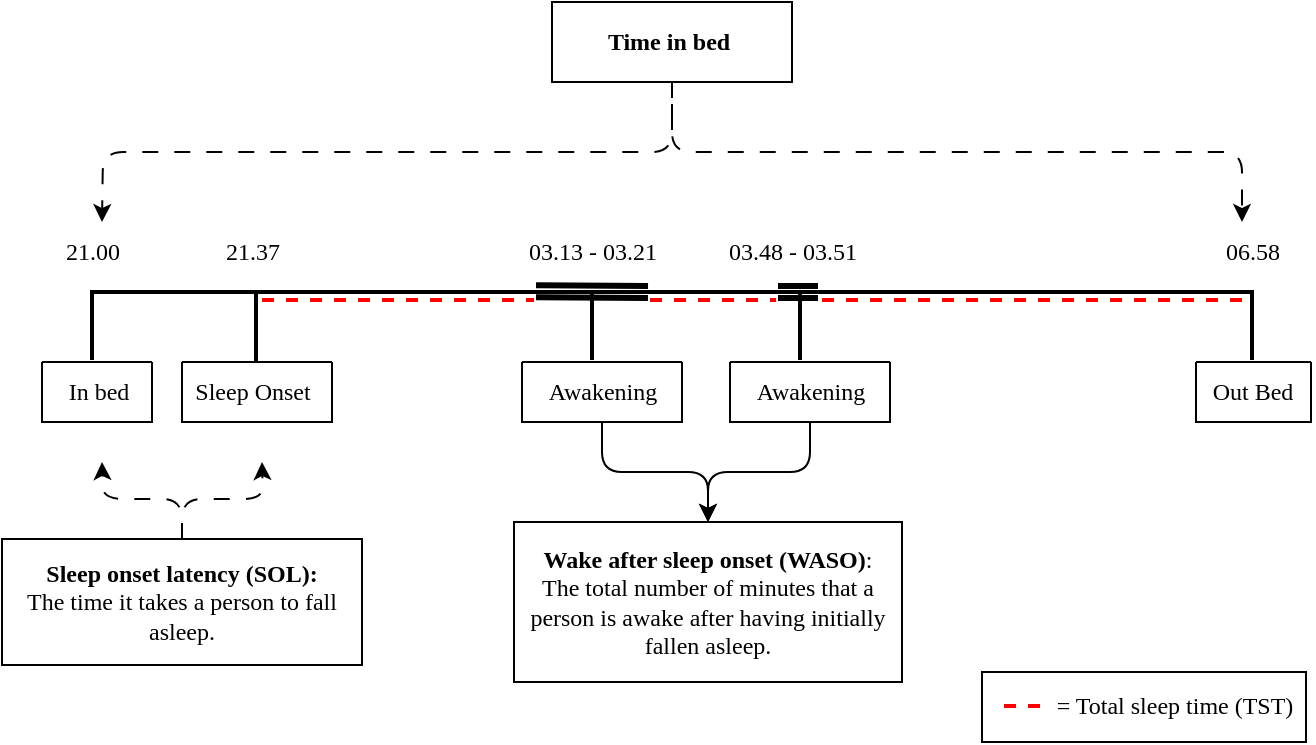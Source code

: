 <mxfile version="22.1.2" type="github">
  <diagram name="Side-1" id="C1oGiQ3anEXHUjQ1uSzQ">
    <mxGraphModel dx="1426" dy="793" grid="1" gridSize="10" guides="1" tooltips="1" connect="1" arrows="1" fold="1" page="1" pageScale="1" pageWidth="827" pageHeight="1169" math="0" shadow="0">
      <root>
        <mxCell id="0" />
        <mxCell id="1" parent="0" />
        <mxCell id="nResc2J95Kc2uAZXSNH7-85" value="" style="rounded=0;whiteSpace=wrap;html=1;" parent="1" vertex="1">
          <mxGeometry x="630" y="435" width="162" height="35" as="geometry" />
        </mxCell>
        <mxCell id="nResc2J95Kc2uAZXSNH7-19" style="edgeStyle=orthogonalEdgeStyle;rounded=1;orthogonalLoop=1;jettySize=auto;html=1;exitX=0.5;exitY=1;exitDx=0;exitDy=0;dashed=1;dashPattern=8 8;" parent="1" source="nResc2J95Kc2uAZXSNH7-1" edge="1">
          <mxGeometry relative="1" as="geometry">
            <mxPoint x="190" y="210" as="targetPoint" />
          </mxGeometry>
        </mxCell>
        <mxCell id="nResc2J95Kc2uAZXSNH7-20" style="edgeStyle=orthogonalEdgeStyle;rounded=1;orthogonalLoop=1;jettySize=auto;html=1;exitX=0.5;exitY=1;exitDx=0;exitDy=0;dashed=1;dashPattern=8 8;" parent="1" edge="1">
          <mxGeometry relative="1" as="geometry">
            <mxPoint x="760" y="210" as="targetPoint" />
            <mxPoint x="475" y="135" as="sourcePoint" />
            <Array as="points">
              <mxPoint x="475" y="175" />
              <mxPoint x="760" y="175" />
            </Array>
          </mxGeometry>
        </mxCell>
        <mxCell id="nResc2J95Kc2uAZXSNH7-1" value="&lt;font face=&quot;Times New Roman&quot;&gt;&lt;b&gt;Time in bed&amp;nbsp;&lt;/b&gt;&lt;/font&gt;" style="rounded=0;whiteSpace=wrap;html=1;" parent="1" vertex="1">
          <mxGeometry x="415" y="100" width="120" height="40" as="geometry" />
        </mxCell>
        <mxCell id="nResc2J95Kc2uAZXSNH7-3" value="" style="line;strokeWidth=2;html=1;perimeter=backbonePerimeter;points=[];outlineConnect=0;" parent="1" vertex="1">
          <mxGeometry x="185" y="240" width="580" height="10" as="geometry" />
        </mxCell>
        <mxCell id="nResc2J95Kc2uAZXSNH7-8" value="" style="endArrow=none;html=1;rounded=0;strokeWidth=2;" parent="1" edge="1">
          <mxGeometry width="50" height="50" relative="1" as="geometry">
            <mxPoint x="185" y="279" as="sourcePoint" />
            <mxPoint x="185" y="244" as="targetPoint" />
          </mxGeometry>
        </mxCell>
        <mxCell id="nResc2J95Kc2uAZXSNH7-10" value="" style="endArrow=none;html=1;rounded=0;strokeWidth=2;" parent="1" edge="1">
          <mxGeometry width="50" height="50" relative="1" as="geometry">
            <mxPoint x="267" y="280" as="sourcePoint" />
            <mxPoint x="267" y="245" as="targetPoint" />
          </mxGeometry>
        </mxCell>
        <mxCell id="nResc2J95Kc2uAZXSNH7-15" value="" style="swimlane;startSize=0;" parent="1" vertex="1">
          <mxGeometry x="160" y="280" width="55" height="30" as="geometry" />
        </mxCell>
        <mxCell id="nResc2J95Kc2uAZXSNH7-16" value="&lt;font face=&quot;Times New Roman&quot;&gt;In bed&lt;/font&gt;" style="text;html=1;align=center;verticalAlign=middle;resizable=0;points=[];autosize=1;strokeColor=none;fillColor=none;" parent="nResc2J95Kc2uAZXSNH7-15" vertex="1">
          <mxGeometry x="2.5" width="50" height="30" as="geometry" />
        </mxCell>
        <mxCell id="nResc2J95Kc2uAZXSNH7-13" value="" style="swimlane;startSize=0;" parent="1" vertex="1">
          <mxGeometry x="230" y="280" width="75" height="30" as="geometry" />
        </mxCell>
        <mxCell id="nResc2J95Kc2uAZXSNH7-14" value="&lt;font face=&quot;Times New Roman&quot;&gt;Sleep Onset&lt;/font&gt;" style="text;html=1;align=center;verticalAlign=middle;resizable=0;points=[];autosize=1;strokeColor=none;fillColor=none;" parent="nResc2J95Kc2uAZXSNH7-13" vertex="1">
          <mxGeometry x="-5" width="80" height="30" as="geometry" />
        </mxCell>
        <mxCell id="nResc2J95Kc2uAZXSNH7-22" value="&lt;font face=&quot;Times New Roman&quot;&gt;21.00&lt;/font&gt;" style="text;html=1;align=center;verticalAlign=middle;resizable=0;points=[];autosize=1;strokeColor=none;fillColor=none;" parent="1" vertex="1">
          <mxGeometry x="160" y="210" width="50" height="30" as="geometry" />
        </mxCell>
        <mxCell id="nResc2J95Kc2uAZXSNH7-23" value="&lt;font face=&quot;Times New Roman&quot;&gt;21.37&lt;/font&gt;" style="text;html=1;align=center;verticalAlign=middle;resizable=0;points=[];autosize=1;strokeColor=none;fillColor=none;" parent="1" vertex="1">
          <mxGeometry x="240" y="210" width="50" height="30" as="geometry" />
        </mxCell>
        <mxCell id="nResc2J95Kc2uAZXSNH7-24" value="&lt;font face=&quot;Times New Roman&quot;&gt;06.58&lt;/font&gt;" style="text;html=1;align=center;verticalAlign=middle;resizable=0;points=[];autosize=1;strokeColor=none;fillColor=none;" parent="1" vertex="1">
          <mxGeometry x="740" y="210" width="50" height="30" as="geometry" />
        </mxCell>
        <mxCell id="nResc2J95Kc2uAZXSNH7-25" value="" style="endArrow=none;html=1;rounded=0;strokeWidth=2;" parent="1" edge="1">
          <mxGeometry width="50" height="50" relative="1" as="geometry">
            <mxPoint x="765" y="279" as="sourcePoint" />
            <mxPoint x="765" y="244" as="targetPoint" />
          </mxGeometry>
        </mxCell>
        <mxCell id="nResc2J95Kc2uAZXSNH7-26" value="" style="swimlane;startSize=0;" parent="1" vertex="1">
          <mxGeometry x="737" y="280" width="57.5" height="30" as="geometry" />
        </mxCell>
        <mxCell id="nResc2J95Kc2uAZXSNH7-27" value="&lt;font face=&quot;Times New Roman&quot;&gt;Out Bed&lt;/font&gt;" style="text;html=1;align=center;verticalAlign=middle;resizable=0;points=[];autosize=1;strokeColor=none;fillColor=none;" parent="nResc2J95Kc2uAZXSNH7-26" vertex="1">
          <mxGeometry x="-2.5" width="60" height="30" as="geometry" />
        </mxCell>
        <mxCell id="nResc2J95Kc2uAZXSNH7-31" value="" style="shape=link;html=1;rounded=0;strokeWidth=3;" parent="1" edge="1">
          <mxGeometry width="100" relative="1" as="geometry">
            <mxPoint x="407" y="244.68" as="sourcePoint" />
            <mxPoint x="463" y="245" as="targetPoint" />
          </mxGeometry>
        </mxCell>
        <mxCell id="nResc2J95Kc2uAZXSNH7-47" value="" style="shape=link;html=1;rounded=0;strokeWidth=3;" parent="1" edge="1">
          <mxGeometry width="100" relative="1" as="geometry">
            <mxPoint x="528" y="245" as="sourcePoint" />
            <mxPoint x="548" y="245" as="targetPoint" />
          </mxGeometry>
        </mxCell>
        <mxCell id="nResc2J95Kc2uAZXSNH7-48" value="&lt;font face=&quot;Times New Roman&quot;&gt;03.13 - 03.21&lt;/font&gt;" style="text;html=1;align=center;verticalAlign=middle;resizable=0;points=[];autosize=1;strokeColor=none;fillColor=none;" parent="1" vertex="1">
          <mxGeometry x="390" y="210" width="90" height="30" as="geometry" />
        </mxCell>
        <mxCell id="nResc2J95Kc2uAZXSNH7-49" value="&lt;font face=&quot;Times New Roman&quot;&gt;03.48 - 03.51&lt;/font&gt;" style="text;html=1;align=center;verticalAlign=middle;resizable=0;points=[];autosize=1;strokeColor=none;fillColor=none;" parent="1" vertex="1">
          <mxGeometry x="490" y="210" width="90" height="30" as="geometry" />
        </mxCell>
        <mxCell id="nResc2J95Kc2uAZXSNH7-56" value="" style="endArrow=none;html=1;rounded=0;strokeWidth=2;" parent="1" edge="1">
          <mxGeometry width="50" height="50" relative="1" as="geometry">
            <mxPoint x="435" y="279" as="sourcePoint" />
            <mxPoint x="435" y="244" as="targetPoint" />
          </mxGeometry>
        </mxCell>
        <mxCell id="nResc2J95Kc2uAZXSNH7-57" value="" style="swimlane;startSize=0;" parent="1" vertex="1">
          <mxGeometry x="400" y="280" width="80" height="30" as="geometry" />
        </mxCell>
        <mxCell id="nResc2J95Kc2uAZXSNH7-58" value="&lt;font face=&quot;Times New Roman&quot;&gt;Awakening&lt;/font&gt;" style="text;html=1;align=center;verticalAlign=middle;resizable=0;points=[];autosize=1;strokeColor=none;fillColor=none;" parent="nResc2J95Kc2uAZXSNH7-57" vertex="1">
          <mxGeometry width="80" height="30" as="geometry" />
        </mxCell>
        <mxCell id="nResc2J95Kc2uAZXSNH7-69" value="" style="endArrow=none;html=1;rounded=0;strokeWidth=2;" parent="1" edge="1">
          <mxGeometry width="50" height="50" relative="1" as="geometry">
            <mxPoint x="539" y="279" as="sourcePoint" />
            <mxPoint x="539" y="244" as="targetPoint" />
          </mxGeometry>
        </mxCell>
        <mxCell id="nResc2J95Kc2uAZXSNH7-70" value="" style="swimlane;startSize=0;" parent="1" vertex="1">
          <mxGeometry x="504" y="280" width="80" height="30" as="geometry" />
        </mxCell>
        <mxCell id="nResc2J95Kc2uAZXSNH7-71" value="&lt;font face=&quot;Times New Roman&quot;&gt;Awakening&lt;/font&gt;" style="text;html=1;align=center;verticalAlign=middle;resizable=0;points=[];autosize=1;strokeColor=none;fillColor=none;" parent="nResc2J95Kc2uAZXSNH7-70" vertex="1">
          <mxGeometry width="80" height="30" as="geometry" />
        </mxCell>
        <mxCell id="nResc2J95Kc2uAZXSNH7-72" value="&lt;font face=&quot;Times New Roman&quot;&gt;&lt;b&gt;Wake after sleep onset (WASO)&lt;/b&gt;:&lt;br&gt;The total number of minutes that a person is awake after having initially fallen asleep.&lt;br&gt;&lt;/font&gt;" style="whiteSpace=wrap;html=1;" parent="1" vertex="1">
          <mxGeometry x="396" y="360" width="194" height="80" as="geometry" />
        </mxCell>
        <mxCell id="nResc2J95Kc2uAZXSNH7-73" value="" style="edgeStyle=orthogonalEdgeStyle;rounded=1;orthogonalLoop=1;jettySize=auto;html=1;" parent="1" source="nResc2J95Kc2uAZXSNH7-58" target="nResc2J95Kc2uAZXSNH7-72" edge="1">
          <mxGeometry relative="1" as="geometry" />
        </mxCell>
        <mxCell id="nResc2J95Kc2uAZXSNH7-74" value="" style="edgeStyle=orthogonalEdgeStyle;rounded=1;orthogonalLoop=1;jettySize=auto;html=1;" parent="1" source="nResc2J95Kc2uAZXSNH7-71" target="nResc2J95Kc2uAZXSNH7-72" edge="1">
          <mxGeometry relative="1" as="geometry" />
        </mxCell>
        <mxCell id="nResc2J95Kc2uAZXSNH7-76" style="edgeStyle=orthogonalEdgeStyle;rounded=1;orthogonalLoop=1;jettySize=auto;html=1;exitX=0.5;exitY=0;exitDx=0;exitDy=0;dashed=1;dashPattern=8 8;" parent="1" source="nResc2J95Kc2uAZXSNH7-75" edge="1">
          <mxGeometry relative="1" as="geometry">
            <mxPoint x="190" y="330" as="targetPoint" />
          </mxGeometry>
        </mxCell>
        <mxCell id="nResc2J95Kc2uAZXSNH7-77" style="edgeStyle=orthogonalEdgeStyle;rounded=1;orthogonalLoop=1;jettySize=auto;html=1;exitX=0.5;exitY=0;exitDx=0;exitDy=0;dashed=1;dashPattern=8 8;" parent="1" source="nResc2J95Kc2uAZXSNH7-75" edge="1">
          <mxGeometry relative="1" as="geometry">
            <mxPoint x="270" y="330" as="targetPoint" />
          </mxGeometry>
        </mxCell>
        <mxCell id="nResc2J95Kc2uAZXSNH7-75" value="&lt;font face=&quot;Times New Roman&quot;&gt;&lt;b&gt;Sleep onset latency (SOL):&lt;/b&gt;&lt;br&gt;The time it takes a person to fall asleep.&lt;/font&gt;" style="rounded=0;whiteSpace=wrap;html=1;" parent="1" vertex="1">
          <mxGeometry x="140" y="368.5" width="180" height="63" as="geometry" />
        </mxCell>
        <mxCell id="nResc2J95Kc2uAZXSNH7-78" value="" style="line;strokeWidth=2;html=1;perimeter=backbonePerimeter;points=[];outlineConnect=0;strokeColor=#ff0000;dashed=1;" parent="1" vertex="1">
          <mxGeometry x="270" y="244" width="136" height="10" as="geometry" />
        </mxCell>
        <mxCell id="nResc2J95Kc2uAZXSNH7-79" value="" style="line;strokeWidth=2;html=1;perimeter=backbonePerimeter;points=[];outlineConnect=0;strokeColor=#ff0000;fillColor=#0d0c0c;dashed=1;" parent="1" vertex="1">
          <mxGeometry x="464" y="244" width="63" height="10" as="geometry" />
        </mxCell>
        <mxCell id="nResc2J95Kc2uAZXSNH7-80" value="" style="line;strokeWidth=2;html=1;perimeter=backbonePerimeter;points=[];outlineConnect=0;strokeColor=#ff0000;gradientColor=none;fillStyle=dashed;dashed=1;" parent="1" vertex="1">
          <mxGeometry x="550" y="244" width="210" height="10" as="geometry" />
        </mxCell>
        <mxCell id="nResc2J95Kc2uAZXSNH7-82" value="" style="line;strokeWidth=2;html=1;perimeter=backbonePerimeter;points=[];outlineConnect=0;strokeColor=#ff0000;gradientColor=none;fillStyle=dashed;dashed=1;" parent="1" vertex="1">
          <mxGeometry x="641" y="447" width="20" height="10" as="geometry" />
        </mxCell>
        <mxCell id="nResc2J95Kc2uAZXSNH7-83" value="&lt;font face=&quot;Times New Roman&quot;&gt;= Total sleep time (TST)&lt;/font&gt;" style="text;html=1;align=center;verticalAlign=middle;resizable=0;points=[];autosize=1;strokeColor=none;fillColor=none;" parent="1" vertex="1">
          <mxGeometry x="656" y="437" width="140" height="30" as="geometry" />
        </mxCell>
      </root>
    </mxGraphModel>
  </diagram>
</mxfile>
